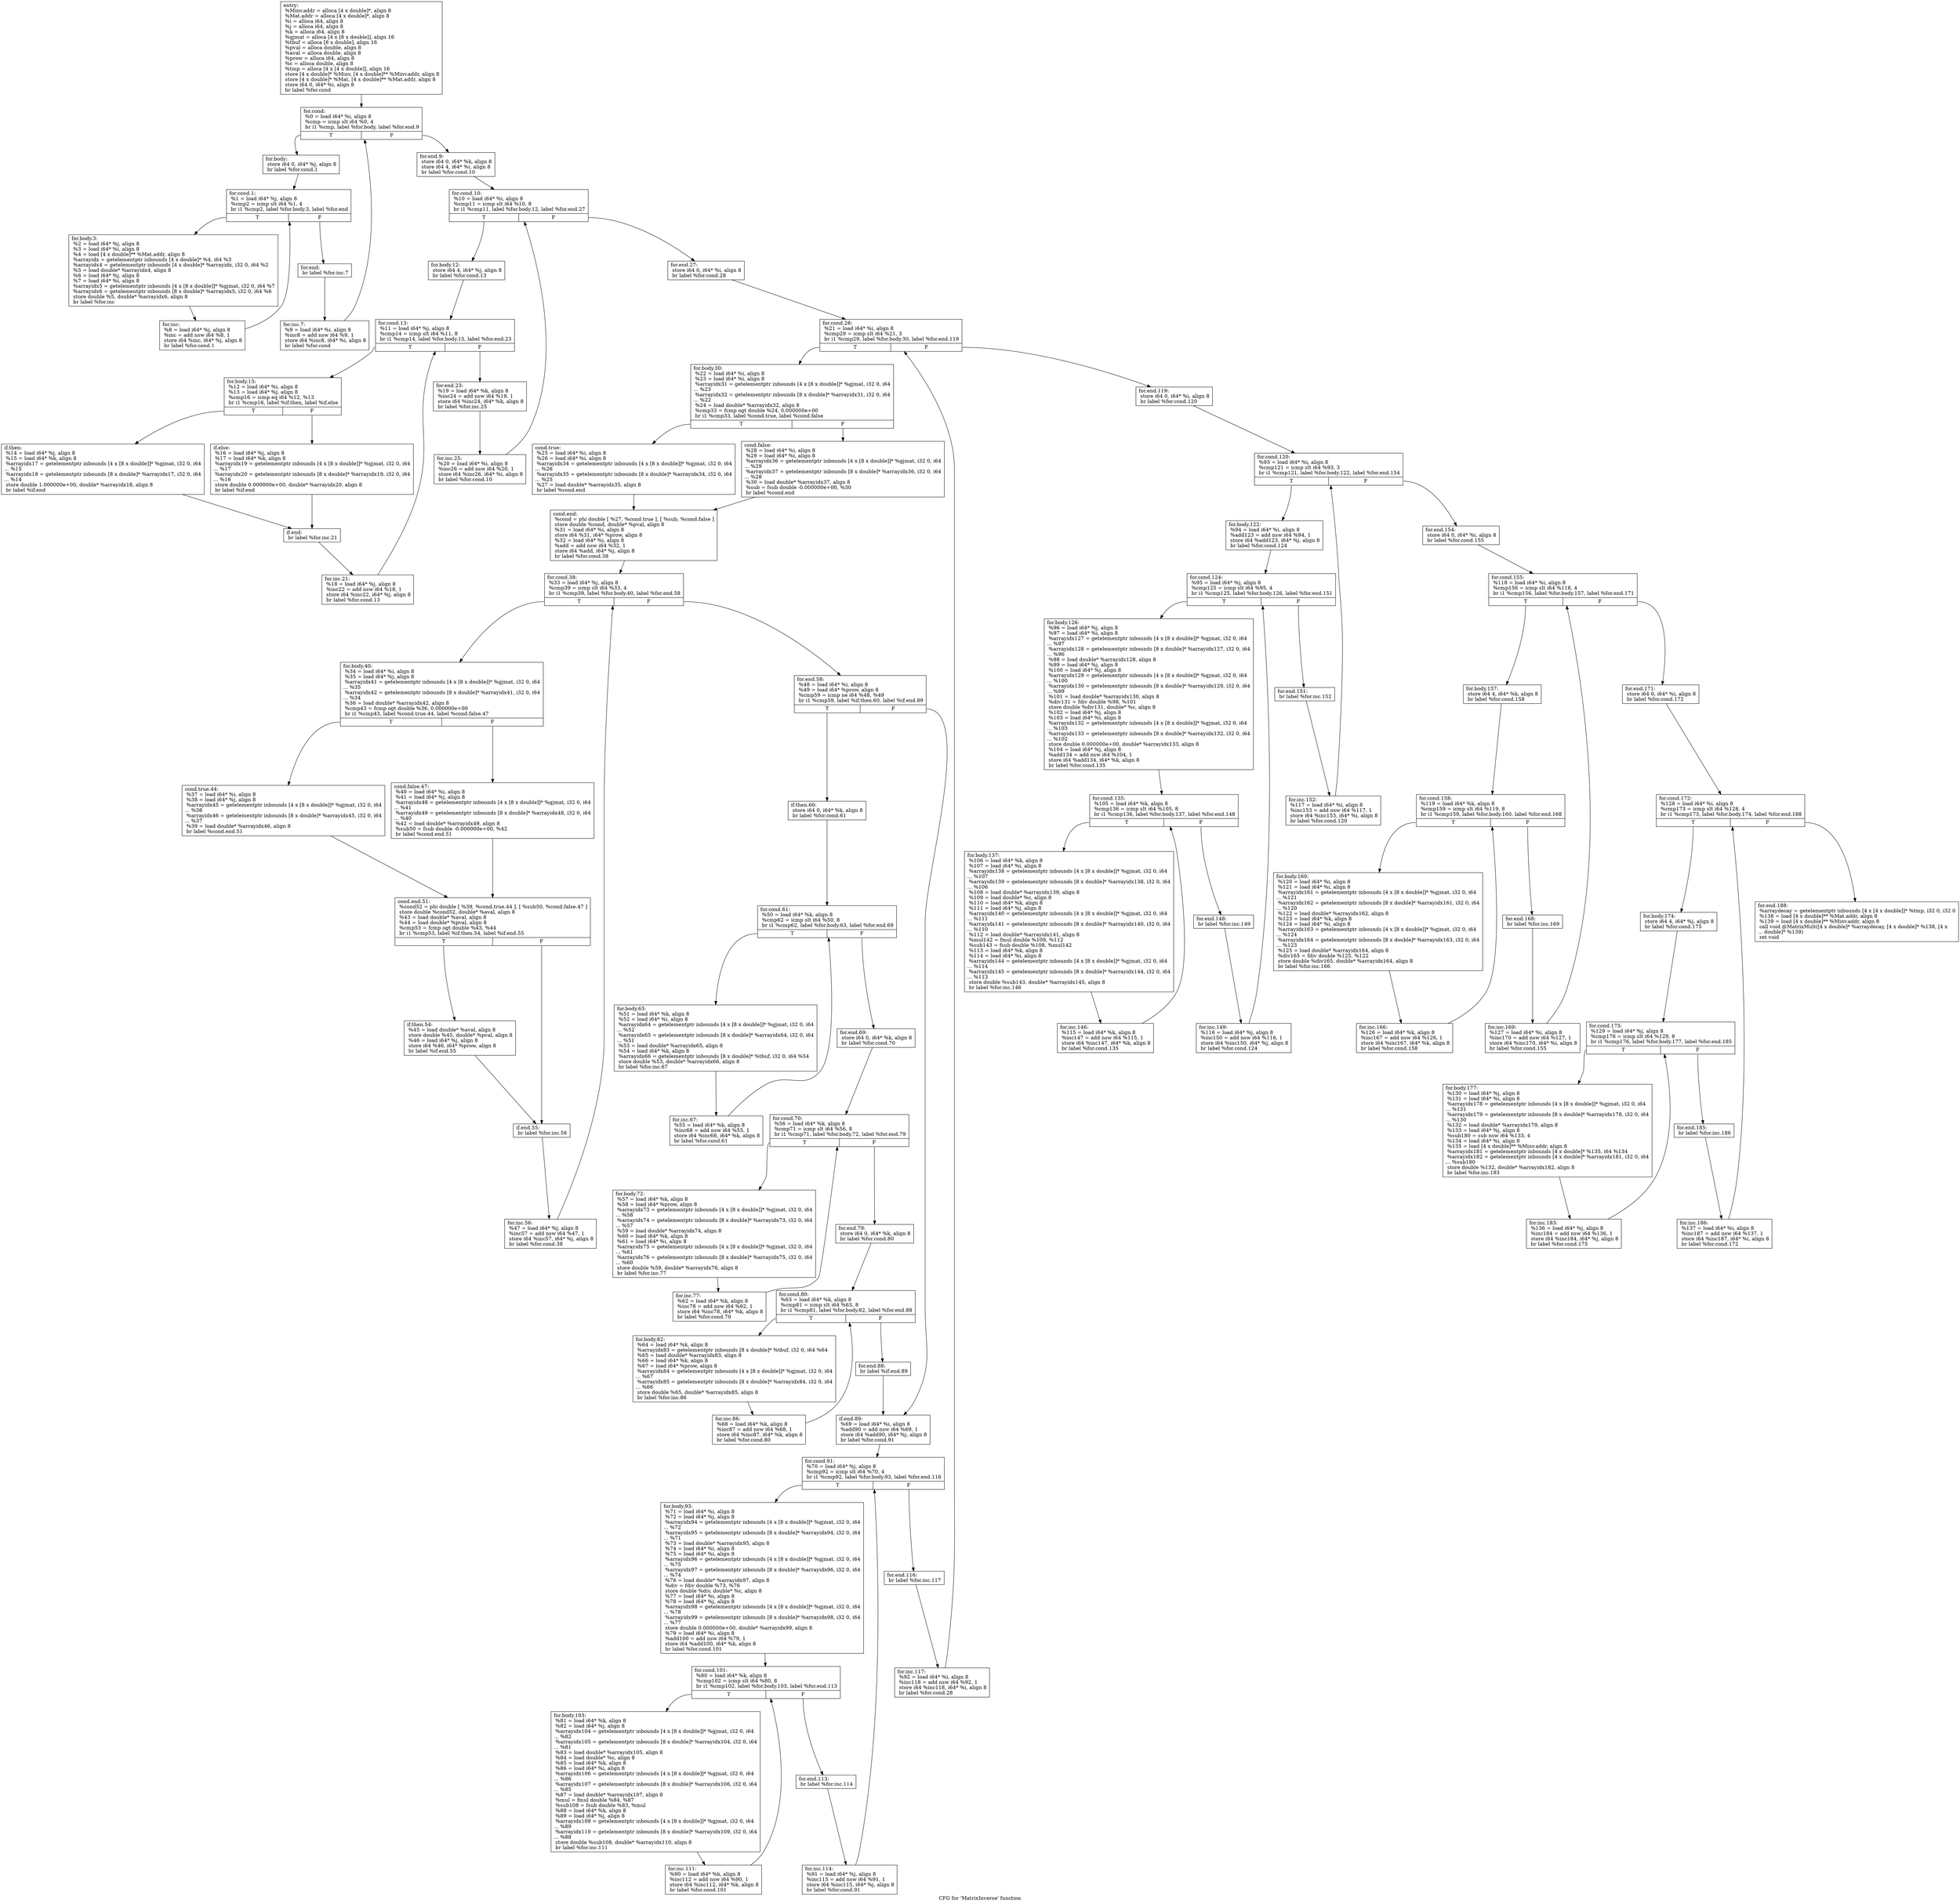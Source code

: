 digraph "CFG for 'MatrixInverse' function" {
	label="CFG for 'MatrixInverse' function";

	Node0x5fdb5f0 [shape=record,label="{entry:\l  %Minv.addr = alloca [4 x double]*, align 8\l  %Mat.addr = alloca [4 x double]*, align 8\l  %i = alloca i64, align 8\l  %j = alloca i64, align 8\l  %k = alloca i64, align 8\l  %gjmat = alloca [4 x [8 x double]], align 16\l  %tbuf = alloca [8 x double], align 16\l  %pval = alloca double, align 8\l  %aval = alloca double, align 8\l  %prow = alloca i64, align 8\l  %c = alloca double, align 8\l  %tmp = alloca [4 x [4 x double]], align 16\l  store [4 x double]* %Minv, [4 x double]** %Minv.addr, align 8\l  store [4 x double]* %Mat, [4 x double]** %Mat.addr, align 8\l  store i64 0, i64* %i, align 8\l  br label %for.cond\l}"];
	Node0x5fdb5f0 -> Node0x5fdb640;
	Node0x5fdb640 [shape=record,label="{for.cond:                                         \l  %0 = load i64* %i, align 8\l  %cmp = icmp slt i64 %0, 4\l  br i1 %cmp, label %for.body, label %for.end.9\l|{<s0>T|<s1>F}}"];
	Node0x5fdb640:s0 -> Node0x5fdb690;
	Node0x5fdb640:s1 -> Node0x5fdc3c0;
	Node0x5fdb690 [shape=record,label="{for.body:                                         \l  store i64 0, i64* %j, align 8\l  br label %for.cond.1\l}"];
	Node0x5fdb690 -> Node0x5fdb6e0;
	Node0x5fdb6e0 [shape=record,label="{for.cond.1:                                       \l  %1 = load i64* %j, align 8\l  %cmp2 = icmp slt i64 %1, 4\l  br i1 %cmp2, label %for.body.3, label %for.end\l|{<s0>T|<s1>F}}"];
	Node0x5fdb6e0:s0 -> Node0x5fdb730;
	Node0x5fdb6e0:s1 -> Node0x5fdb7d0;
	Node0x5fdb730 [shape=record,label="{for.body.3:                                       \l  %2 = load i64* %j, align 8\l  %3 = load i64* %i, align 8\l  %4 = load [4 x double]** %Mat.addr, align 8\l  %arrayidx = getelementptr inbounds [4 x double]* %4, i64 %3\l  %arrayidx4 = getelementptr inbounds [4 x double]* %arrayidx, i32 0, i64 %2\l  %5 = load double* %arrayidx4, align 8\l  %6 = load i64* %j, align 8\l  %7 = load i64* %i, align 8\l  %arrayidx5 = getelementptr inbounds [4 x [8 x double]]* %gjmat, i32 0, i64 %7\l  %arrayidx6 = getelementptr inbounds [8 x double]* %arrayidx5, i32 0, i64 %6\l  store double %5, double* %arrayidx6, align 8\l  br label %for.inc\l}"];
	Node0x5fdb730 -> Node0x5fdb780;
	Node0x5fdb780 [shape=record,label="{for.inc:                                          \l  %8 = load i64* %j, align 8\l  %inc = add nsw i64 %8, 1\l  store i64 %inc, i64* %j, align 8\l  br label %for.cond.1\l}"];
	Node0x5fdb780 -> Node0x5fdb6e0;
	Node0x5fdb7d0 [shape=record,label="{for.end:                                          \l  br label %for.inc.7\l}"];
	Node0x5fdb7d0 -> Node0x5fdc370;
	Node0x5fdc370 [shape=record,label="{for.inc.7:                                        \l  %9 = load i64* %i, align 8\l  %inc8 = add nsw i64 %9, 1\l  store i64 %inc8, i64* %i, align 8\l  br label %for.cond\l}"];
	Node0x5fdc370 -> Node0x5fdb640;
	Node0x5fdc3c0 [shape=record,label="{for.end.9:                                        \l  store i64 0, i64* %k, align 8\l  store i64 4, i64* %i, align 8\l  br label %for.cond.10\l}"];
	Node0x5fdc3c0 -> Node0x5fdc410;
	Node0x5fdc410 [shape=record,label="{for.cond.10:                                      \l  %10 = load i64* %i, align 8\l  %cmp11 = icmp slt i64 %10, 8\l  br i1 %cmp11, label %for.body.12, label %for.end.27\l|{<s0>T|<s1>F}}"];
	Node0x5fdc410:s0 -> Node0x5fdc460;
	Node0x5fdc410:s1 -> Node0x5fdc730;
	Node0x5fdc460 [shape=record,label="{for.body.12:                                      \l  store i64 4, i64* %j, align 8\l  br label %for.cond.13\l}"];
	Node0x5fdc460 -> Node0x5fdc4b0;
	Node0x5fdc4b0 [shape=record,label="{for.cond.13:                                      \l  %11 = load i64* %j, align 8\l  %cmp14 = icmp slt i64 %11, 8\l  br i1 %cmp14, label %for.body.15, label %for.end.23\l|{<s0>T|<s1>F}}"];
	Node0x5fdc4b0:s0 -> Node0x5fdc500;
	Node0x5fdc4b0:s1 -> Node0x5fdc690;
	Node0x5fdc500 [shape=record,label="{for.body.15:                                      \l  %12 = load i64* %i, align 8\l  %13 = load i64* %j, align 8\l  %cmp16 = icmp eq i64 %12, %13\l  br i1 %cmp16, label %if.then, label %if.else\l|{<s0>T|<s1>F}}"];
	Node0x5fdc500:s0 -> Node0x5fdc550;
	Node0x5fdc500:s1 -> Node0x5fdc5a0;
	Node0x5fdc550 [shape=record,label="{if.then:                                          \l  %14 = load i64* %j, align 8\l  %15 = load i64* %k, align 8\l  %arrayidx17 = getelementptr inbounds [4 x [8 x double]]* %gjmat, i32 0, i64\l... %15\l  %arrayidx18 = getelementptr inbounds [8 x double]* %arrayidx17, i32 0, i64\l... %14\l  store double 1.000000e+00, double* %arrayidx18, align 8\l  br label %if.end\l}"];
	Node0x5fdc550 -> Node0x5fdc5f0;
	Node0x5fdc5a0 [shape=record,label="{if.else:                                          \l  %16 = load i64* %j, align 8\l  %17 = load i64* %k, align 8\l  %arrayidx19 = getelementptr inbounds [4 x [8 x double]]* %gjmat, i32 0, i64\l... %17\l  %arrayidx20 = getelementptr inbounds [8 x double]* %arrayidx19, i32 0, i64\l... %16\l  store double 0.000000e+00, double* %arrayidx20, align 8\l  br label %if.end\l}"];
	Node0x5fdc5a0 -> Node0x5fdc5f0;
	Node0x5fdc5f0 [shape=record,label="{if.end:                                           \l  br label %for.inc.21\l}"];
	Node0x5fdc5f0 -> Node0x5fdc640;
	Node0x5fdc640 [shape=record,label="{for.inc.21:                                       \l  %18 = load i64* %j, align 8\l  %inc22 = add nsw i64 %18, 1\l  store i64 %inc22, i64* %j, align 8\l  br label %for.cond.13\l}"];
	Node0x5fdc640 -> Node0x5fdc4b0;
	Node0x5fdc690 [shape=record,label="{for.end.23:                                       \l  %19 = load i64* %k, align 8\l  %inc24 = add nsw i64 %19, 1\l  store i64 %inc24, i64* %k, align 8\l  br label %for.inc.25\l}"];
	Node0x5fdc690 -> Node0x5fdc6e0;
	Node0x5fdc6e0 [shape=record,label="{for.inc.25:                                       \l  %20 = load i64* %i, align 8\l  %inc26 = add nsw i64 %20, 1\l  store i64 %inc26, i64* %i, align 8\l  br label %for.cond.10\l}"];
	Node0x5fdc6e0 -> Node0x5fdc410;
	Node0x5fdc730 [shape=record,label="{for.end.27:                                       \l  store i64 0, i64* %i, align 8\l  br label %for.cond.28\l}"];
	Node0x5fdc730 -> Node0x5fdc780;
	Node0x5fdc780 [shape=record,label="{for.cond.28:                                      \l  %21 = load i64* %i, align 8\l  %cmp29 = icmp slt i64 %21, 3\l  br i1 %cmp29, label %for.body.30, label %for.end.119\l|{<s0>T|<s1>F}}"];
	Node0x5fdc780:s0 -> Node0x5fdc7d0;
	Node0x5fdc780:s1 -> Node0x5fdd310;
	Node0x5fdc7d0 [shape=record,label="{for.body.30:                                      \l  %22 = load i64* %i, align 8\l  %23 = load i64* %i, align 8\l  %arrayidx31 = getelementptr inbounds [4 x [8 x double]]* %gjmat, i32 0, i64\l... %23\l  %arrayidx32 = getelementptr inbounds [8 x double]* %arrayidx31, i32 0, i64\l... %22\l  %24 = load double* %arrayidx32, align 8\l  %cmp33 = fcmp ogt double %24, 0.000000e+00\l  br i1 %cmp33, label %cond.true, label %cond.false\l|{<s0>T|<s1>F}}"];
	Node0x5fdc7d0:s0 -> Node0x5fdc820;
	Node0x5fdc7d0:s1 -> Node0x5fdc870;
	Node0x5fdc820 [shape=record,label="{cond.true:                                        \l  %25 = load i64* %i, align 8\l  %26 = load i64* %i, align 8\l  %arrayidx34 = getelementptr inbounds [4 x [8 x double]]* %gjmat, i32 0, i64\l... %26\l  %arrayidx35 = getelementptr inbounds [8 x double]* %arrayidx34, i32 0, i64\l... %25\l  %27 = load double* %arrayidx35, align 8\l  br label %cond.end\l}"];
	Node0x5fdc820 -> Node0x5fdc8c0;
	Node0x5fdc870 [shape=record,label="{cond.false:                                       \l  %28 = load i64* %i, align 8\l  %29 = load i64* %i, align 8\l  %arrayidx36 = getelementptr inbounds [4 x [8 x double]]* %gjmat, i32 0, i64\l... %29\l  %arrayidx37 = getelementptr inbounds [8 x double]* %arrayidx36, i32 0, i64\l... %28\l  %30 = load double* %arrayidx37, align 8\l  %sub = fsub double -0.000000e+00, %30\l  br label %cond.end\l}"];
	Node0x5fdc870 -> Node0x5fdc8c0;
	Node0x5fdc8c0 [shape=record,label="{cond.end:                                         \l  %cond = phi double [ %27, %cond.true ], [ %sub, %cond.false ]\l  store double %cond, double* %pval, align 8\l  %31 = load i64* %i, align 8\l  store i64 %31, i64* %prow, align 8\l  %32 = load i64* %i, align 8\l  %add = add nsw i64 %32, 1\l  store i64 %add, i64* %j, align 8\l  br label %for.cond.38\l}"];
	Node0x5fdc8c0 -> Node0x5fdc910;
	Node0x5fdc910 [shape=record,label="{for.cond.38:                                      \l  %33 = load i64* %j, align 8\l  %cmp39 = icmp slt i64 %33, 4\l  br i1 %cmp39, label %for.body.40, label %for.end.58\l|{<s0>T|<s1>F}}"];
	Node0x5fdc910:s0 -> Node0x5fdc960;
	Node0x5fdc910:s1 -> Node0x5fdcb90;
	Node0x5fdc960 [shape=record,label="{for.body.40:                                      \l  %34 = load i64* %i, align 8\l  %35 = load i64* %j, align 8\l  %arrayidx41 = getelementptr inbounds [4 x [8 x double]]* %gjmat, i32 0, i64\l... %35\l  %arrayidx42 = getelementptr inbounds [8 x double]* %arrayidx41, i32 0, i64\l... %34\l  %36 = load double* %arrayidx42, align 8\l  %cmp43 = fcmp ogt double %36, 0.000000e+00\l  br i1 %cmp43, label %cond.true.44, label %cond.false.47\l|{<s0>T|<s1>F}}"];
	Node0x5fdc960:s0 -> Node0x5fdc9b0;
	Node0x5fdc960:s1 -> Node0x5fdca00;
	Node0x5fdc9b0 [shape=record,label="{cond.true.44:                                     \l  %37 = load i64* %i, align 8\l  %38 = load i64* %j, align 8\l  %arrayidx45 = getelementptr inbounds [4 x [8 x double]]* %gjmat, i32 0, i64\l... %38\l  %arrayidx46 = getelementptr inbounds [8 x double]* %arrayidx45, i32 0, i64\l... %37\l  %39 = load double* %arrayidx46, align 8\l  br label %cond.end.51\l}"];
	Node0x5fdc9b0 -> Node0x5fdca50;
	Node0x5fdca00 [shape=record,label="{cond.false.47:                                    \l  %40 = load i64* %i, align 8\l  %41 = load i64* %j, align 8\l  %arrayidx48 = getelementptr inbounds [4 x [8 x double]]* %gjmat, i32 0, i64\l... %41\l  %arrayidx49 = getelementptr inbounds [8 x double]* %arrayidx48, i32 0, i64\l... %40\l  %42 = load double* %arrayidx49, align 8\l  %sub50 = fsub double -0.000000e+00, %42\l  br label %cond.end.51\l}"];
	Node0x5fdca00 -> Node0x5fdca50;
	Node0x5fdca50 [shape=record,label="{cond.end.51:                                      \l  %cond52 = phi double [ %39, %cond.true.44 ], [ %sub50, %cond.false.47 ]\l  store double %cond52, double* %aval, align 8\l  %43 = load double* %aval, align 8\l  %44 = load double* %pval, align 8\l  %cmp53 = fcmp ogt double %43, %44\l  br i1 %cmp53, label %if.then.54, label %if.end.55\l|{<s0>T|<s1>F}}"];
	Node0x5fdca50:s0 -> Node0x5fdcaa0;
	Node0x5fdca50:s1 -> Node0x5fdcaf0;
	Node0x5fdcaa0 [shape=record,label="{if.then.54:                                       \l  %45 = load double* %aval, align 8\l  store double %45, double* %pval, align 8\l  %46 = load i64* %j, align 8\l  store i64 %46, i64* %prow, align 8\l  br label %if.end.55\l}"];
	Node0x5fdcaa0 -> Node0x5fdcaf0;
	Node0x5fdcaf0 [shape=record,label="{if.end.55:                                        \l  br label %for.inc.56\l}"];
	Node0x5fdcaf0 -> Node0x5fdcb40;
	Node0x5fdcb40 [shape=record,label="{for.inc.56:                                       \l  %47 = load i64* %j, align 8\l  %inc57 = add nsw i64 %47, 1\l  store i64 %inc57, i64* %j, align 8\l  br label %for.cond.38\l}"];
	Node0x5fdcb40 -> Node0x5fdc910;
	Node0x5fdcb90 [shape=record,label="{for.end.58:                                       \l  %48 = load i64* %i, align 8\l  %49 = load i64* %prow, align 8\l  %cmp59 = icmp ne i64 %48, %49\l  br i1 %cmp59, label %if.then.60, label %if.end.89\l|{<s0>T|<s1>F}}"];
	Node0x5fdcb90:s0 -> Node0x5fdcbe0;
	Node0x5fdcb90:s1 -> Node0x5fdcff0;
	Node0x5fdcbe0 [shape=record,label="{if.then.60:                                       \l  store i64 0, i64* %k, align 8\l  br label %for.cond.61\l}"];
	Node0x5fdcbe0 -> Node0x5fdcc30;
	Node0x5fdcc30 [shape=record,label="{for.cond.61:                                      \l  %50 = load i64* %k, align 8\l  %cmp62 = icmp slt i64 %50, 8\l  br i1 %cmp62, label %for.body.63, label %for.end.69\l|{<s0>T|<s1>F}}"];
	Node0x5fdcc30:s0 -> Node0x5fdcc80;
	Node0x5fdcc30:s1 -> Node0x5fdcd20;
	Node0x5fdcc80 [shape=record,label="{for.body.63:                                      \l  %51 = load i64* %k, align 8\l  %52 = load i64* %i, align 8\l  %arrayidx64 = getelementptr inbounds [4 x [8 x double]]* %gjmat, i32 0, i64\l... %52\l  %arrayidx65 = getelementptr inbounds [8 x double]* %arrayidx64, i32 0, i64\l... %51\l  %53 = load double* %arrayidx65, align 8\l  %54 = load i64* %k, align 8\l  %arrayidx66 = getelementptr inbounds [8 x double]* %tbuf, i32 0, i64 %54\l  store double %53, double* %arrayidx66, align 8\l  br label %for.inc.67\l}"];
	Node0x5fdcc80 -> Node0x5fdccd0;
	Node0x5fdccd0 [shape=record,label="{for.inc.67:                                       \l  %55 = load i64* %k, align 8\l  %inc68 = add nsw i64 %55, 1\l  store i64 %inc68, i64* %k, align 8\l  br label %for.cond.61\l}"];
	Node0x5fdccd0 -> Node0x5fdcc30;
	Node0x5fdcd20 [shape=record,label="{for.end.69:                                       \l  store i64 0, i64* %k, align 8\l  br label %for.cond.70\l}"];
	Node0x5fdcd20 -> Node0x5fdcd70;
	Node0x5fdcd70 [shape=record,label="{for.cond.70:                                      \l  %56 = load i64* %k, align 8\l  %cmp71 = icmp slt i64 %56, 8\l  br i1 %cmp71, label %for.body.72, label %for.end.79\l|{<s0>T|<s1>F}}"];
	Node0x5fdcd70:s0 -> Node0x5fdcdc0;
	Node0x5fdcd70:s1 -> Node0x5fdce60;
	Node0x5fdcdc0 [shape=record,label="{for.body.72:                                      \l  %57 = load i64* %k, align 8\l  %58 = load i64* %prow, align 8\l  %arrayidx73 = getelementptr inbounds [4 x [8 x double]]* %gjmat, i32 0, i64\l... %58\l  %arrayidx74 = getelementptr inbounds [8 x double]* %arrayidx73, i32 0, i64\l... %57\l  %59 = load double* %arrayidx74, align 8\l  %60 = load i64* %k, align 8\l  %61 = load i64* %i, align 8\l  %arrayidx75 = getelementptr inbounds [4 x [8 x double]]* %gjmat, i32 0, i64\l... %61\l  %arrayidx76 = getelementptr inbounds [8 x double]* %arrayidx75, i32 0, i64\l... %60\l  store double %59, double* %arrayidx76, align 8\l  br label %for.inc.77\l}"];
	Node0x5fdcdc0 -> Node0x5fdce10;
	Node0x5fdce10 [shape=record,label="{for.inc.77:                                       \l  %62 = load i64* %k, align 8\l  %inc78 = add nsw i64 %62, 1\l  store i64 %inc78, i64* %k, align 8\l  br label %for.cond.70\l}"];
	Node0x5fdce10 -> Node0x5fdcd70;
	Node0x5fdce60 [shape=record,label="{for.end.79:                                       \l  store i64 0, i64* %k, align 8\l  br label %for.cond.80\l}"];
	Node0x5fdce60 -> Node0x5fdceb0;
	Node0x5fdceb0 [shape=record,label="{for.cond.80:                                      \l  %63 = load i64* %k, align 8\l  %cmp81 = icmp slt i64 %63, 8\l  br i1 %cmp81, label %for.body.82, label %for.end.88\l|{<s0>T|<s1>F}}"];
	Node0x5fdceb0:s0 -> Node0x5fdcf00;
	Node0x5fdceb0:s1 -> Node0x5fdcfa0;
	Node0x5fdcf00 [shape=record,label="{for.body.82:                                      \l  %64 = load i64* %k, align 8\l  %arrayidx83 = getelementptr inbounds [8 x double]* %tbuf, i32 0, i64 %64\l  %65 = load double* %arrayidx83, align 8\l  %66 = load i64* %k, align 8\l  %67 = load i64* %prow, align 8\l  %arrayidx84 = getelementptr inbounds [4 x [8 x double]]* %gjmat, i32 0, i64\l... %67\l  %arrayidx85 = getelementptr inbounds [8 x double]* %arrayidx84, i32 0, i64\l... %66\l  store double %65, double* %arrayidx85, align 8\l  br label %for.inc.86\l}"];
	Node0x5fdcf00 -> Node0x5fdcf50;
	Node0x5fdcf50 [shape=record,label="{for.inc.86:                                       \l  %68 = load i64* %k, align 8\l  %inc87 = add nsw i64 %68, 1\l  store i64 %inc87, i64* %k, align 8\l  br label %for.cond.80\l}"];
	Node0x5fdcf50 -> Node0x5fdceb0;
	Node0x5fdcfa0 [shape=record,label="{for.end.88:                                       \l  br label %if.end.89\l}"];
	Node0x5fdcfa0 -> Node0x5fdcff0;
	Node0x5fdcff0 [shape=record,label="{if.end.89:                                        \l  %69 = load i64* %i, align 8\l  %add90 = add nsw i64 %69, 1\l  store i64 %add90, i64* %j, align 8\l  br label %for.cond.91\l}"];
	Node0x5fdcff0 -> Node0x5fdd040;
	Node0x5fdd040 [shape=record,label="{for.cond.91:                                      \l  %70 = load i64* %j, align 8\l  %cmp92 = icmp slt i64 %70, 4\l  br i1 %cmp92, label %for.body.93, label %for.end.116\l|{<s0>T|<s1>F}}"];
	Node0x5fdd040:s0 -> Node0x5fdd090;
	Node0x5fdd040:s1 -> Node0x5fdd270;
	Node0x5fdd090 [shape=record,label="{for.body.93:                                      \l  %71 = load i64* %i, align 8\l  %72 = load i64* %j, align 8\l  %arrayidx94 = getelementptr inbounds [4 x [8 x double]]* %gjmat, i32 0, i64\l... %72\l  %arrayidx95 = getelementptr inbounds [8 x double]* %arrayidx94, i32 0, i64\l... %71\l  %73 = load double* %arrayidx95, align 8\l  %74 = load i64* %i, align 8\l  %75 = load i64* %i, align 8\l  %arrayidx96 = getelementptr inbounds [4 x [8 x double]]* %gjmat, i32 0, i64\l... %75\l  %arrayidx97 = getelementptr inbounds [8 x double]* %arrayidx96, i32 0, i64\l... %74\l  %76 = load double* %arrayidx97, align 8\l  %div = fdiv double %73, %76\l  store double %div, double* %c, align 8\l  %77 = load i64* %i, align 8\l  %78 = load i64* %j, align 8\l  %arrayidx98 = getelementptr inbounds [4 x [8 x double]]* %gjmat, i32 0, i64\l... %78\l  %arrayidx99 = getelementptr inbounds [8 x double]* %arrayidx98, i32 0, i64\l... %77\l  store double 0.000000e+00, double* %arrayidx99, align 8\l  %79 = load i64* %i, align 8\l  %add100 = add nsw i64 %79, 1\l  store i64 %add100, i64* %k, align 8\l  br label %for.cond.101\l}"];
	Node0x5fdd090 -> Node0x5fdd0e0;
	Node0x5fdd0e0 [shape=record,label="{for.cond.101:                                     \l  %80 = load i64* %k, align 8\l  %cmp102 = icmp slt i64 %80, 8\l  br i1 %cmp102, label %for.body.103, label %for.end.113\l|{<s0>T|<s1>F}}"];
	Node0x5fdd0e0:s0 -> Node0x5fdd130;
	Node0x5fdd0e0:s1 -> Node0x5fdd1d0;
	Node0x5fdd130 [shape=record,label="{for.body.103:                                     \l  %81 = load i64* %k, align 8\l  %82 = load i64* %j, align 8\l  %arrayidx104 = getelementptr inbounds [4 x [8 x double]]* %gjmat, i32 0, i64\l... %82\l  %arrayidx105 = getelementptr inbounds [8 x double]* %arrayidx104, i32 0, i64\l... %81\l  %83 = load double* %arrayidx105, align 8\l  %84 = load double* %c, align 8\l  %85 = load i64* %k, align 8\l  %86 = load i64* %i, align 8\l  %arrayidx106 = getelementptr inbounds [4 x [8 x double]]* %gjmat, i32 0, i64\l... %86\l  %arrayidx107 = getelementptr inbounds [8 x double]* %arrayidx106, i32 0, i64\l... %85\l  %87 = load double* %arrayidx107, align 8\l  %mul = fmul double %84, %87\l  %sub108 = fsub double %83, %mul\l  %88 = load i64* %k, align 8\l  %89 = load i64* %j, align 8\l  %arrayidx109 = getelementptr inbounds [4 x [8 x double]]* %gjmat, i32 0, i64\l... %89\l  %arrayidx110 = getelementptr inbounds [8 x double]* %arrayidx109, i32 0, i64\l... %88\l  store double %sub108, double* %arrayidx110, align 8\l  br label %for.inc.111\l}"];
	Node0x5fdd130 -> Node0x5fdd180;
	Node0x5fdd180 [shape=record,label="{for.inc.111:                                      \l  %90 = load i64* %k, align 8\l  %inc112 = add nsw i64 %90, 1\l  store i64 %inc112, i64* %k, align 8\l  br label %for.cond.101\l}"];
	Node0x5fdd180 -> Node0x5fdd0e0;
	Node0x5fdd1d0 [shape=record,label="{for.end.113:                                      \l  br label %for.inc.114\l}"];
	Node0x5fdd1d0 -> Node0x5fdd220;
	Node0x5fdd220 [shape=record,label="{for.inc.114:                                      \l  %91 = load i64* %j, align 8\l  %inc115 = add nsw i64 %91, 1\l  store i64 %inc115, i64* %j, align 8\l  br label %for.cond.91\l}"];
	Node0x5fdd220 -> Node0x5fdd040;
	Node0x5fdd270 [shape=record,label="{for.end.116:                                      \l  br label %for.inc.117\l}"];
	Node0x5fdd270 -> Node0x5fdd2c0;
	Node0x5fdd2c0 [shape=record,label="{for.inc.117:                                      \l  %92 = load i64* %i, align 8\l  %inc118 = add nsw i64 %92, 1\l  store i64 %inc118, i64* %i, align 8\l  br label %for.cond.28\l}"];
	Node0x5fdd2c0 -> Node0x5fdc780;
	Node0x5fdd310 [shape=record,label="{for.end.119:                                      \l  store i64 0, i64* %i, align 8\l  br label %for.cond.120\l}"];
	Node0x5fdd310 -> Node0x5fdd360;
	Node0x5fdd360 [shape=record,label="{for.cond.120:                                     \l  %93 = load i64* %i, align 8\l  %cmp121 = icmp slt i64 %93, 3\l  br i1 %cmp121, label %for.body.122, label %for.end.154\l|{<s0>T|<s1>F}}"];
	Node0x5fdd360:s0 -> Node0x5fdd3b0;
	Node0x5fdd360:s1 -> Node0x5fdd6d0;
	Node0x5fdd3b0 [shape=record,label="{for.body.122:                                     \l  %94 = load i64* %i, align 8\l  %add123 = add nsw i64 %94, 1\l  store i64 %add123, i64* %j, align 8\l  br label %for.cond.124\l}"];
	Node0x5fdd3b0 -> Node0x5fdd400;
	Node0x5fdd400 [shape=record,label="{for.cond.124:                                     \l  %95 = load i64* %j, align 8\l  %cmp125 = icmp slt i64 %95, 4\l  br i1 %cmp125, label %for.body.126, label %for.end.151\l|{<s0>T|<s1>F}}"];
	Node0x5fdd400:s0 -> Node0x5fdd450;
	Node0x5fdd400:s1 -> Node0x5fdd630;
	Node0x5fdd450 [shape=record,label="{for.body.126:                                     \l  %96 = load i64* %j, align 8\l  %97 = load i64* %i, align 8\l  %arrayidx127 = getelementptr inbounds [4 x [8 x double]]* %gjmat, i32 0, i64\l... %97\l  %arrayidx128 = getelementptr inbounds [8 x double]* %arrayidx127, i32 0, i64\l... %96\l  %98 = load double* %arrayidx128, align 8\l  %99 = load i64* %j, align 8\l  %100 = load i64* %j, align 8\l  %arrayidx129 = getelementptr inbounds [4 x [8 x double]]* %gjmat, i32 0, i64\l... %100\l  %arrayidx130 = getelementptr inbounds [8 x double]* %arrayidx129, i32 0, i64\l... %99\l  %101 = load double* %arrayidx130, align 8\l  %div131 = fdiv double %98, %101\l  store double %div131, double* %c, align 8\l  %102 = load i64* %j, align 8\l  %103 = load i64* %i, align 8\l  %arrayidx132 = getelementptr inbounds [4 x [8 x double]]* %gjmat, i32 0, i64\l... %103\l  %arrayidx133 = getelementptr inbounds [8 x double]* %arrayidx132, i32 0, i64\l... %102\l  store double 0.000000e+00, double* %arrayidx133, align 8\l  %104 = load i64* %j, align 8\l  %add134 = add nsw i64 %104, 1\l  store i64 %add134, i64* %k, align 8\l  br label %for.cond.135\l}"];
	Node0x5fdd450 -> Node0x5fdd4a0;
	Node0x5fdd4a0 [shape=record,label="{for.cond.135:                                     \l  %105 = load i64* %k, align 8\l  %cmp136 = icmp slt i64 %105, 8\l  br i1 %cmp136, label %for.body.137, label %for.end.148\l|{<s0>T|<s1>F}}"];
	Node0x5fdd4a0:s0 -> Node0x5fdd4f0;
	Node0x5fdd4a0:s1 -> Node0x5fdd590;
	Node0x5fdd4f0 [shape=record,label="{for.body.137:                                     \l  %106 = load i64* %k, align 8\l  %107 = load i64* %i, align 8\l  %arrayidx138 = getelementptr inbounds [4 x [8 x double]]* %gjmat, i32 0, i64\l... %107\l  %arrayidx139 = getelementptr inbounds [8 x double]* %arrayidx138, i32 0, i64\l... %106\l  %108 = load double* %arrayidx139, align 8\l  %109 = load double* %c, align 8\l  %110 = load i64* %k, align 8\l  %111 = load i64* %j, align 8\l  %arrayidx140 = getelementptr inbounds [4 x [8 x double]]* %gjmat, i32 0, i64\l... %111\l  %arrayidx141 = getelementptr inbounds [8 x double]* %arrayidx140, i32 0, i64\l... %110\l  %112 = load double* %arrayidx141, align 8\l  %mul142 = fmul double %109, %112\l  %sub143 = fsub double %108, %mul142\l  %113 = load i64* %k, align 8\l  %114 = load i64* %i, align 8\l  %arrayidx144 = getelementptr inbounds [4 x [8 x double]]* %gjmat, i32 0, i64\l... %114\l  %arrayidx145 = getelementptr inbounds [8 x double]* %arrayidx144, i32 0, i64\l... %113\l  store double %sub143, double* %arrayidx145, align 8\l  br label %for.inc.146\l}"];
	Node0x5fdd4f0 -> Node0x5fdd540;
	Node0x5fdd540 [shape=record,label="{for.inc.146:                                      \l  %115 = load i64* %k, align 8\l  %inc147 = add nsw i64 %115, 1\l  store i64 %inc147, i64* %k, align 8\l  br label %for.cond.135\l}"];
	Node0x5fdd540 -> Node0x5fdd4a0;
	Node0x5fdd590 [shape=record,label="{for.end.148:                                      \l  br label %for.inc.149\l}"];
	Node0x5fdd590 -> Node0x5fdd5e0;
	Node0x5fdd5e0 [shape=record,label="{for.inc.149:                                      \l  %116 = load i64* %j, align 8\l  %inc150 = add nsw i64 %116, 1\l  store i64 %inc150, i64* %j, align 8\l  br label %for.cond.124\l}"];
	Node0x5fdd5e0 -> Node0x5fdd400;
	Node0x5fdd630 [shape=record,label="{for.end.151:                                      \l  br label %for.inc.152\l}"];
	Node0x5fdd630 -> Node0x5fdd680;
	Node0x5fdd680 [shape=record,label="{for.inc.152:                                      \l  %117 = load i64* %i, align 8\l  %inc153 = add nsw i64 %117, 1\l  store i64 %inc153, i64* %i, align 8\l  br label %for.cond.120\l}"];
	Node0x5fdd680 -> Node0x5fdd360;
	Node0x5fdd6d0 [shape=record,label="{for.end.154:                                      \l  store i64 0, i64* %i, align 8\l  br label %for.cond.155\l}"];
	Node0x5fdd6d0 -> Node0x5fdd720;
	Node0x5fdd720 [shape=record,label="{for.cond.155:                                     \l  %118 = load i64* %i, align 8\l  %cmp156 = icmp slt i64 %118, 4\l  br i1 %cmp156, label %for.body.157, label %for.end.171\l|{<s0>T|<s1>F}}"];
	Node0x5fdd720:s0 -> Node0x5fdd770;
	Node0x5fdd720:s1 -> Node0x5fdd950;
	Node0x5fdd770 [shape=record,label="{for.body.157:                                     \l  store i64 4, i64* %k, align 8\l  br label %for.cond.158\l}"];
	Node0x5fdd770 -> Node0x5fdd7c0;
	Node0x5fdd7c0 [shape=record,label="{for.cond.158:                                     \l  %119 = load i64* %k, align 8\l  %cmp159 = icmp slt i64 %119, 8\l  br i1 %cmp159, label %for.body.160, label %for.end.168\l|{<s0>T|<s1>F}}"];
	Node0x5fdd7c0:s0 -> Node0x5fdd810;
	Node0x5fdd7c0:s1 -> Node0x5fdd8b0;
	Node0x5fdd810 [shape=record,label="{for.body.160:                                     \l  %120 = load i64* %i, align 8\l  %121 = load i64* %i, align 8\l  %arrayidx161 = getelementptr inbounds [4 x [8 x double]]* %gjmat, i32 0, i64\l... %121\l  %arrayidx162 = getelementptr inbounds [8 x double]* %arrayidx161, i32 0, i64\l... %120\l  %122 = load double* %arrayidx162, align 8\l  %123 = load i64* %k, align 8\l  %124 = load i64* %i, align 8\l  %arrayidx163 = getelementptr inbounds [4 x [8 x double]]* %gjmat, i32 0, i64\l... %124\l  %arrayidx164 = getelementptr inbounds [8 x double]* %arrayidx163, i32 0, i64\l... %123\l  %125 = load double* %arrayidx164, align 8\l  %div165 = fdiv double %125, %122\l  store double %div165, double* %arrayidx164, align 8\l  br label %for.inc.166\l}"];
	Node0x5fdd810 -> Node0x5fdd860;
	Node0x5fdd860 [shape=record,label="{for.inc.166:                                      \l  %126 = load i64* %k, align 8\l  %inc167 = add nsw i64 %126, 1\l  store i64 %inc167, i64* %k, align 8\l  br label %for.cond.158\l}"];
	Node0x5fdd860 -> Node0x5fdd7c0;
	Node0x5fdd8b0 [shape=record,label="{for.end.168:                                      \l  br label %for.inc.169\l}"];
	Node0x5fdd8b0 -> Node0x5fdd900;
	Node0x5fdd900 [shape=record,label="{for.inc.169:                                      \l  %127 = load i64* %i, align 8\l  %inc170 = add nsw i64 %127, 1\l  store i64 %inc170, i64* %i, align 8\l  br label %for.cond.155\l}"];
	Node0x5fdd900 -> Node0x5fdd720;
	Node0x5fdd950 [shape=record,label="{for.end.171:                                      \l  store i64 0, i64* %i, align 8\l  br label %for.cond.172\l}"];
	Node0x5fdd950 -> Node0x5fdd9a0;
	Node0x5fdd9a0 [shape=record,label="{for.cond.172:                                     \l  %128 = load i64* %i, align 8\l  %cmp173 = icmp slt i64 %128, 4\l  br i1 %cmp173, label %for.body.174, label %for.end.188\l|{<s0>T|<s1>F}}"];
	Node0x5fdd9a0:s0 -> Node0x5fdd9f0;
	Node0x5fdd9a0:s1 -> Node0x5fddbd0;
	Node0x5fdd9f0 [shape=record,label="{for.body.174:                                     \l  store i64 4, i64* %j, align 8\l  br label %for.cond.175\l}"];
	Node0x5fdd9f0 -> Node0x5fdda40;
	Node0x5fdda40 [shape=record,label="{for.cond.175:                                     \l  %129 = load i64* %j, align 8\l  %cmp176 = icmp slt i64 %129, 8\l  br i1 %cmp176, label %for.body.177, label %for.end.185\l|{<s0>T|<s1>F}}"];
	Node0x5fdda40:s0 -> Node0x5fdda90;
	Node0x5fdda40:s1 -> Node0x5fddb30;
	Node0x5fdda90 [shape=record,label="{for.body.177:                                     \l  %130 = load i64* %j, align 8\l  %131 = load i64* %i, align 8\l  %arrayidx178 = getelementptr inbounds [4 x [8 x double]]* %gjmat, i32 0, i64\l... %131\l  %arrayidx179 = getelementptr inbounds [8 x double]* %arrayidx178, i32 0, i64\l... %130\l  %132 = load double* %arrayidx179, align 8\l  %133 = load i64* %j, align 8\l  %sub180 = sub nsw i64 %133, 4\l  %134 = load i64* %i, align 8\l  %135 = load [4 x double]** %Minv.addr, align 8\l  %arrayidx181 = getelementptr inbounds [4 x double]* %135, i64 %134\l  %arrayidx182 = getelementptr inbounds [4 x double]* %arrayidx181, i32 0, i64\l... %sub180\l  store double %132, double* %arrayidx182, align 8\l  br label %for.inc.183\l}"];
	Node0x5fdda90 -> Node0x5fddae0;
	Node0x5fddae0 [shape=record,label="{for.inc.183:                                      \l  %136 = load i64* %j, align 8\l  %inc184 = add nsw i64 %136, 1\l  store i64 %inc184, i64* %j, align 8\l  br label %for.cond.175\l}"];
	Node0x5fddae0 -> Node0x5fdda40;
	Node0x5fddb30 [shape=record,label="{for.end.185:                                      \l  br label %for.inc.186\l}"];
	Node0x5fddb30 -> Node0x5fddb80;
	Node0x5fddb80 [shape=record,label="{for.inc.186:                                      \l  %137 = load i64* %i, align 8\l  %inc187 = add nsw i64 %137, 1\l  store i64 %inc187, i64* %i, align 8\l  br label %for.cond.172\l}"];
	Node0x5fddb80 -> Node0x5fdd9a0;
	Node0x5fddbd0 [shape=record,label="{for.end.188:                                      \l  %arraydecay = getelementptr inbounds [4 x [4 x double]]* %tmp, i32 0, i32 0\l  %138 = load [4 x double]** %Mat.addr, align 8\l  %139 = load [4 x double]** %Minv.addr, align 8\l  call void @MatrixMult([4 x double]* %arraydecay, [4 x double]* %138, [4 x\l... double]* %139)\l  ret void\l}"];
}
